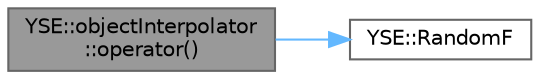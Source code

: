 digraph "YSE::objectInterpolator::operator()"
{
 // LATEX_PDF_SIZE
  bgcolor="transparent";
  edge [fontname=Helvetica,fontsize=10,labelfontname=Helvetica,labelfontsize=10];
  node [fontname=Helvetica,fontsize=10,shape=box,height=0.2,width=0.4];
  rankdir="LR";
  Node1 [id="Node000001",label="YSE::objectInterpolator\l::operator()",height=0.2,width=0.4,color="gray40", fillcolor="grey60", style="filled", fontcolor="black",tooltip=" "];
  Node1 -> Node2 [id="edge1_Node000001_Node000002",color="steelblue1",style="solid",tooltip=" "];
  Node2 [id="Node000002",label="YSE::RandomF",height=0.2,width=0.4,color="grey40", fillcolor="white", style="filled",URL="$namespace_y_s_e.html#acdff9d755795454977e37d3d79fdc2d5",tooltip=" "];
}
